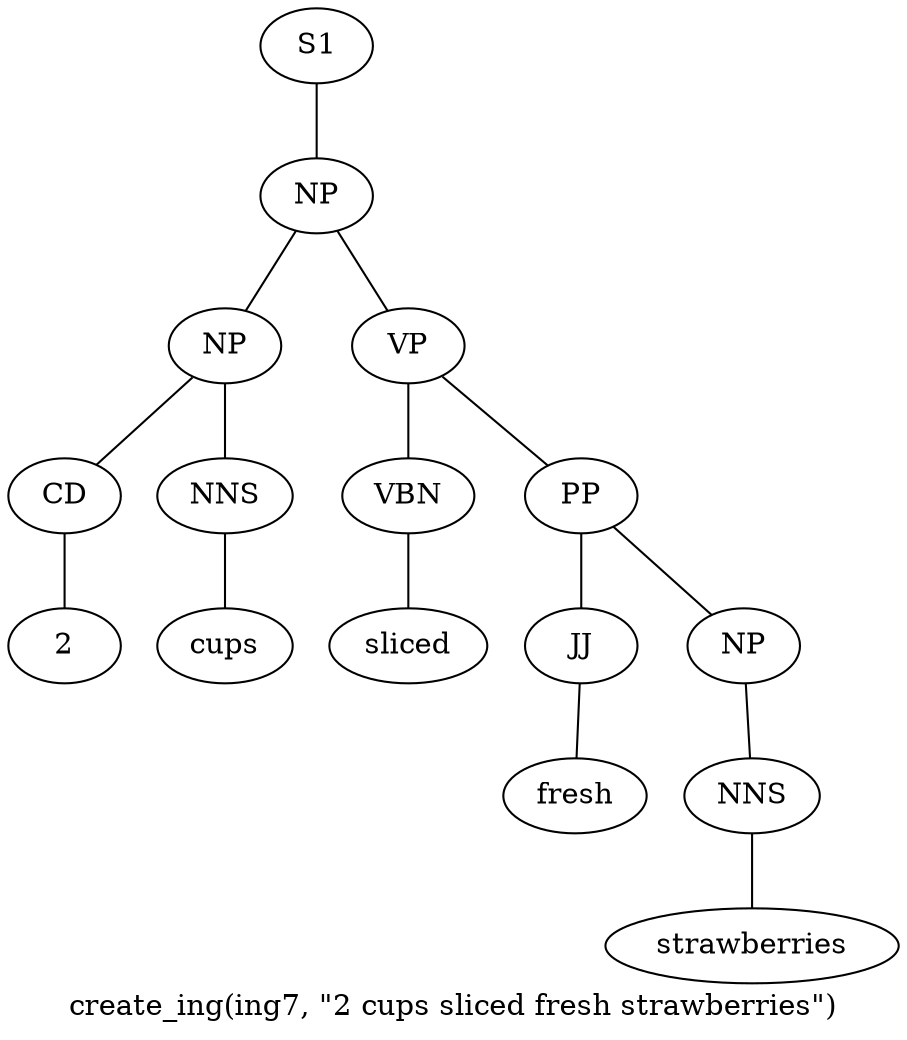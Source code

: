 graph SyntaxGraph {
	label = "create_ing(ing7, \"2 cups sliced fresh strawberries\")";
	Node0 [label="S1"];
	Node1 [label="NP"];
	Node2 [label="NP"];
	Node3 [label="CD"];
	Node4 [label="2"];
	Node5 [label="NNS"];
	Node6 [label="cups"];
	Node7 [label="VP"];
	Node8 [label="VBN"];
	Node9 [label="sliced"];
	Node10 [label="PP"];
	Node11 [label="JJ"];
	Node12 [label="fresh"];
	Node13 [label="NP"];
	Node14 [label="NNS"];
	Node15 [label="strawberries"];

	Node0 -- Node1;
	Node1 -- Node2;
	Node1 -- Node7;
	Node2 -- Node3;
	Node2 -- Node5;
	Node3 -- Node4;
	Node5 -- Node6;
	Node7 -- Node8;
	Node7 -- Node10;
	Node8 -- Node9;
	Node10 -- Node11;
	Node10 -- Node13;
	Node11 -- Node12;
	Node13 -- Node14;
	Node14 -- Node15;
}